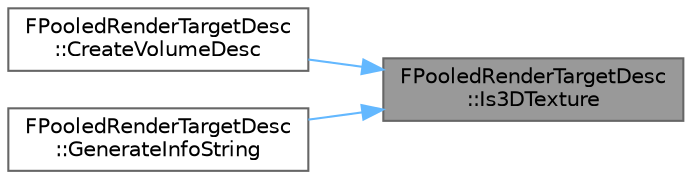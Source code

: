 digraph "FPooledRenderTargetDesc::Is3DTexture"
{
 // INTERACTIVE_SVG=YES
 // LATEX_PDF_SIZE
  bgcolor="transparent";
  edge [fontname=Helvetica,fontsize=10,labelfontname=Helvetica,labelfontsize=10];
  node [fontname=Helvetica,fontsize=10,shape=box,height=0.2,width=0.4];
  rankdir="RL";
  Node1 [id="Node000001",label="FPooledRenderTargetDesc\l::Is3DTexture",height=0.2,width=0.4,color="gray40", fillcolor="grey60", style="filled", fontcolor="black",tooltip=" "];
  Node1 -> Node2 [id="edge1_Node000001_Node000002",dir="back",color="steelblue1",style="solid",tooltip=" "];
  Node2 [id="Node000002",label="FPooledRenderTargetDesc\l::CreateVolumeDesc",height=0.2,width=0.4,color="grey40", fillcolor="white", style="filled",URL="$df/dc6/structFPooledRenderTargetDesc.html#a31b2719551553d996de4b20d65ceab6d",tooltip="Factory function to create 3D texture description."];
  Node1 -> Node3 [id="edge2_Node000001_Node000003",dir="back",color="steelblue1",style="solid",tooltip=" "];
  Node3 [id="Node000003",label="FPooledRenderTargetDesc\l::GenerateInfoString",height=0.2,width=0.4,color="grey40", fillcolor="white", style="filled",URL="$df/dc6/structFPooledRenderTargetDesc.html#ad83935089cf53ee226cc119065c76868",tooltip="for debugging purpose"];
}
